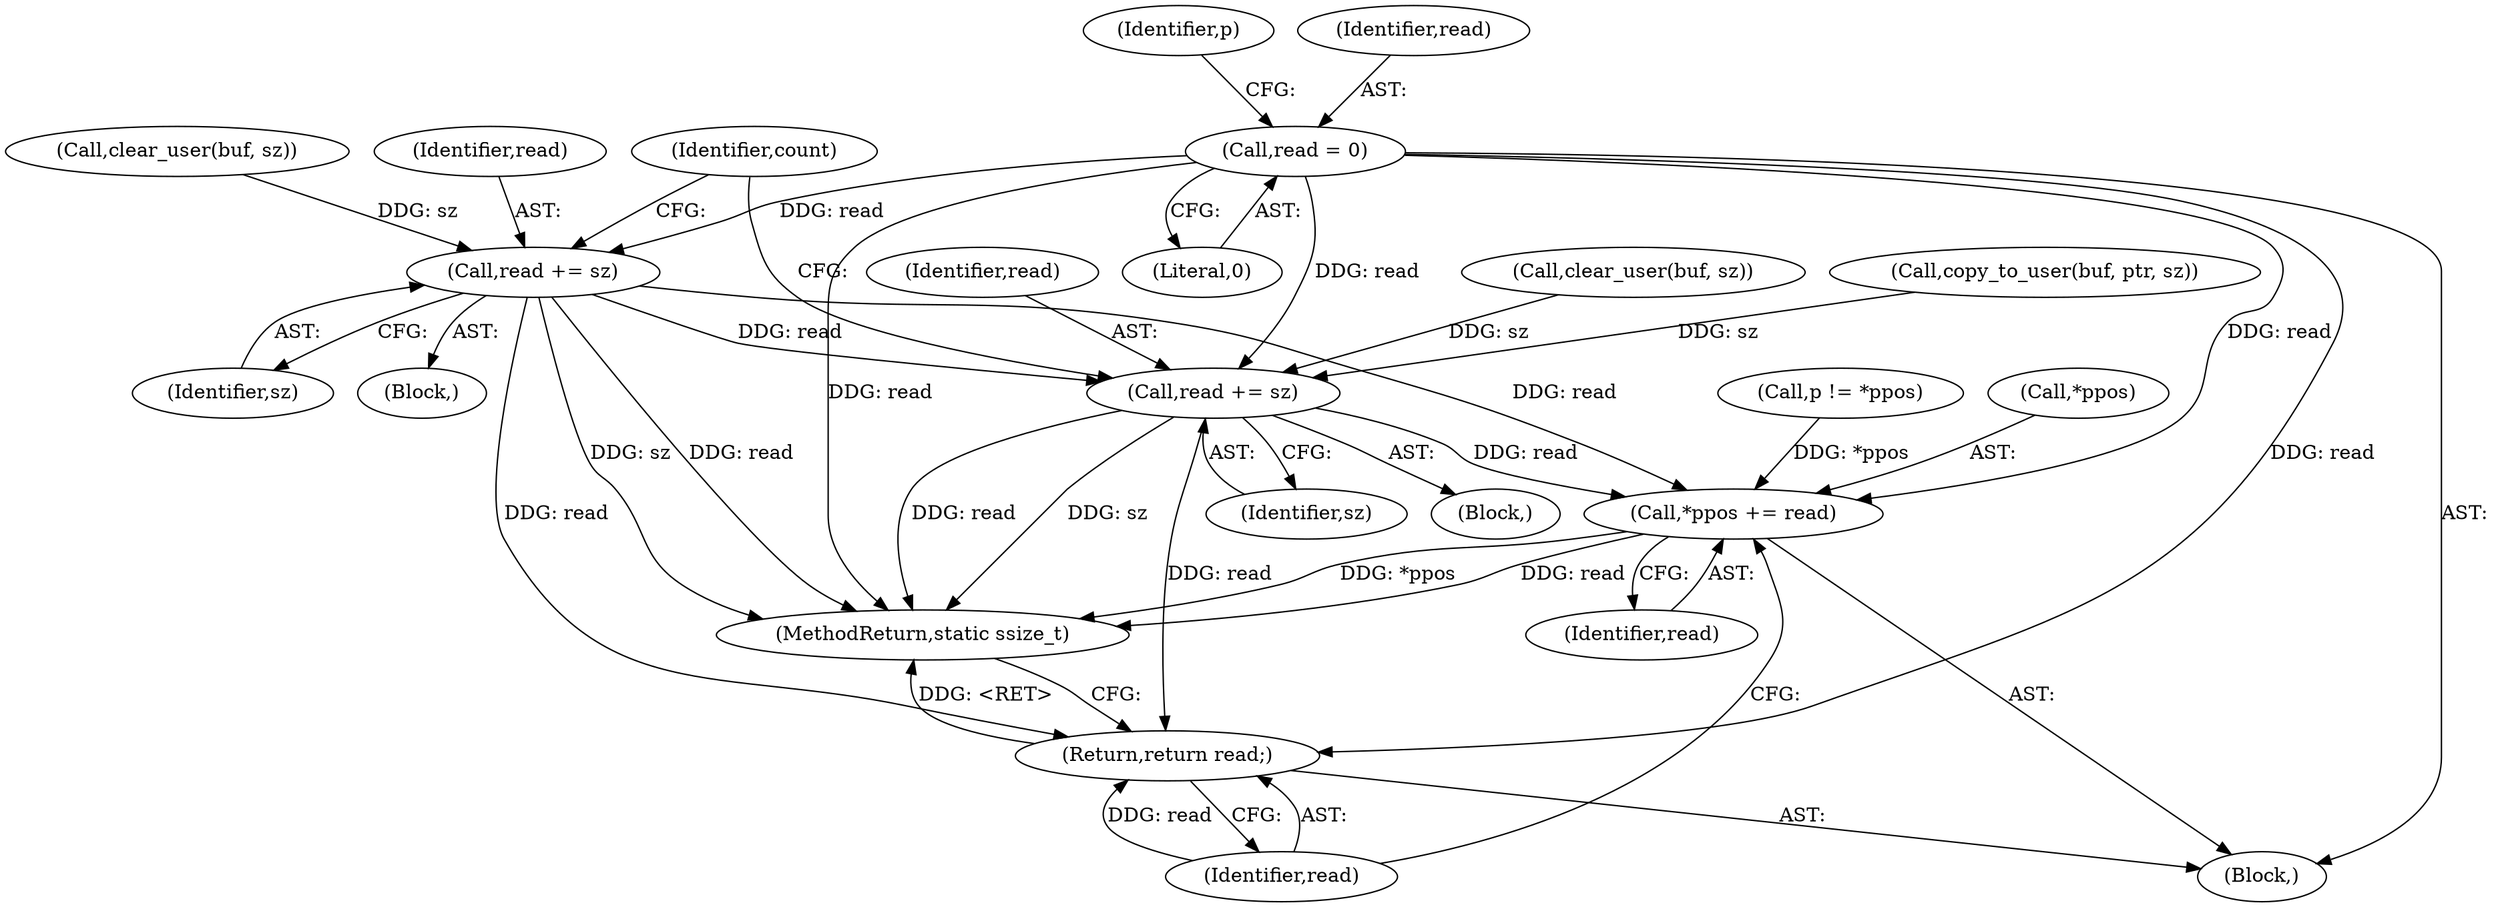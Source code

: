 digraph "0_linux_a4866aa812518ed1a37d8ea0c881dc946409de94_0@API" {
"1000132" [label="(Call,read = 0)"];
"1000166" [label="(Call,read += sz)"];
"1000238" [label="(Call,read += sz)"];
"1000241" [label="(Call,*ppos += read)"];
"1000245" [label="(Return,return read;)"];
"1000166" [label="(Call,read += sz)"];
"1000242" [label="(Call,*ppos)"];
"1000247" [label="(MethodReturn,static ssize_t)"];
"1000246" [label="(Identifier,read)"];
"1000151" [label="(Call,clear_user(buf, sz))"];
"1000137" [label="(Identifier,p)"];
"1000167" [label="(Identifier,read)"];
"1000171" [label="(Identifier,count)"];
"1000118" [label="(Call,p != *ppos)"];
"1000108" [label="(Block,)"];
"1000200" [label="(Call,clear_user(buf, sz))"];
"1000245" [label="(Return,return read;)"];
"1000217" [label="(Call,copy_to_user(buf, ptr, sz))"];
"1000133" [label="(Identifier,read)"];
"1000240" [label="(Identifier,sz)"];
"1000168" [label="(Identifier,sz)"];
"1000149" [label="(Block,)"];
"1000244" [label="(Identifier,read)"];
"1000241" [label="(Call,*ppos += read)"];
"1000238" [label="(Call,read += sz)"];
"1000134" [label="(Literal,0)"];
"1000132" [label="(Call,read = 0)"];
"1000173" [label="(Block,)"];
"1000239" [label="(Identifier,read)"];
"1000132" -> "1000108"  [label="AST: "];
"1000132" -> "1000134"  [label="CFG: "];
"1000133" -> "1000132"  [label="AST: "];
"1000134" -> "1000132"  [label="AST: "];
"1000137" -> "1000132"  [label="CFG: "];
"1000132" -> "1000247"  [label="DDG: read"];
"1000132" -> "1000166"  [label="DDG: read"];
"1000132" -> "1000238"  [label="DDG: read"];
"1000132" -> "1000241"  [label="DDG: read"];
"1000132" -> "1000245"  [label="DDG: read"];
"1000166" -> "1000149"  [label="AST: "];
"1000166" -> "1000168"  [label="CFG: "];
"1000167" -> "1000166"  [label="AST: "];
"1000168" -> "1000166"  [label="AST: "];
"1000171" -> "1000166"  [label="CFG: "];
"1000166" -> "1000247"  [label="DDG: sz"];
"1000166" -> "1000247"  [label="DDG: read"];
"1000151" -> "1000166"  [label="DDG: sz"];
"1000166" -> "1000238"  [label="DDG: read"];
"1000166" -> "1000241"  [label="DDG: read"];
"1000166" -> "1000245"  [label="DDG: read"];
"1000238" -> "1000173"  [label="AST: "];
"1000238" -> "1000240"  [label="CFG: "];
"1000239" -> "1000238"  [label="AST: "];
"1000240" -> "1000238"  [label="AST: "];
"1000171" -> "1000238"  [label="CFG: "];
"1000238" -> "1000247"  [label="DDG: read"];
"1000238" -> "1000247"  [label="DDG: sz"];
"1000217" -> "1000238"  [label="DDG: sz"];
"1000200" -> "1000238"  [label="DDG: sz"];
"1000238" -> "1000241"  [label="DDG: read"];
"1000238" -> "1000245"  [label="DDG: read"];
"1000241" -> "1000108"  [label="AST: "];
"1000241" -> "1000244"  [label="CFG: "];
"1000242" -> "1000241"  [label="AST: "];
"1000244" -> "1000241"  [label="AST: "];
"1000246" -> "1000241"  [label="CFG: "];
"1000241" -> "1000247"  [label="DDG: *ppos"];
"1000241" -> "1000247"  [label="DDG: read"];
"1000118" -> "1000241"  [label="DDG: *ppos"];
"1000245" -> "1000108"  [label="AST: "];
"1000245" -> "1000246"  [label="CFG: "];
"1000246" -> "1000245"  [label="AST: "];
"1000247" -> "1000245"  [label="CFG: "];
"1000245" -> "1000247"  [label="DDG: <RET>"];
"1000246" -> "1000245"  [label="DDG: read"];
}
